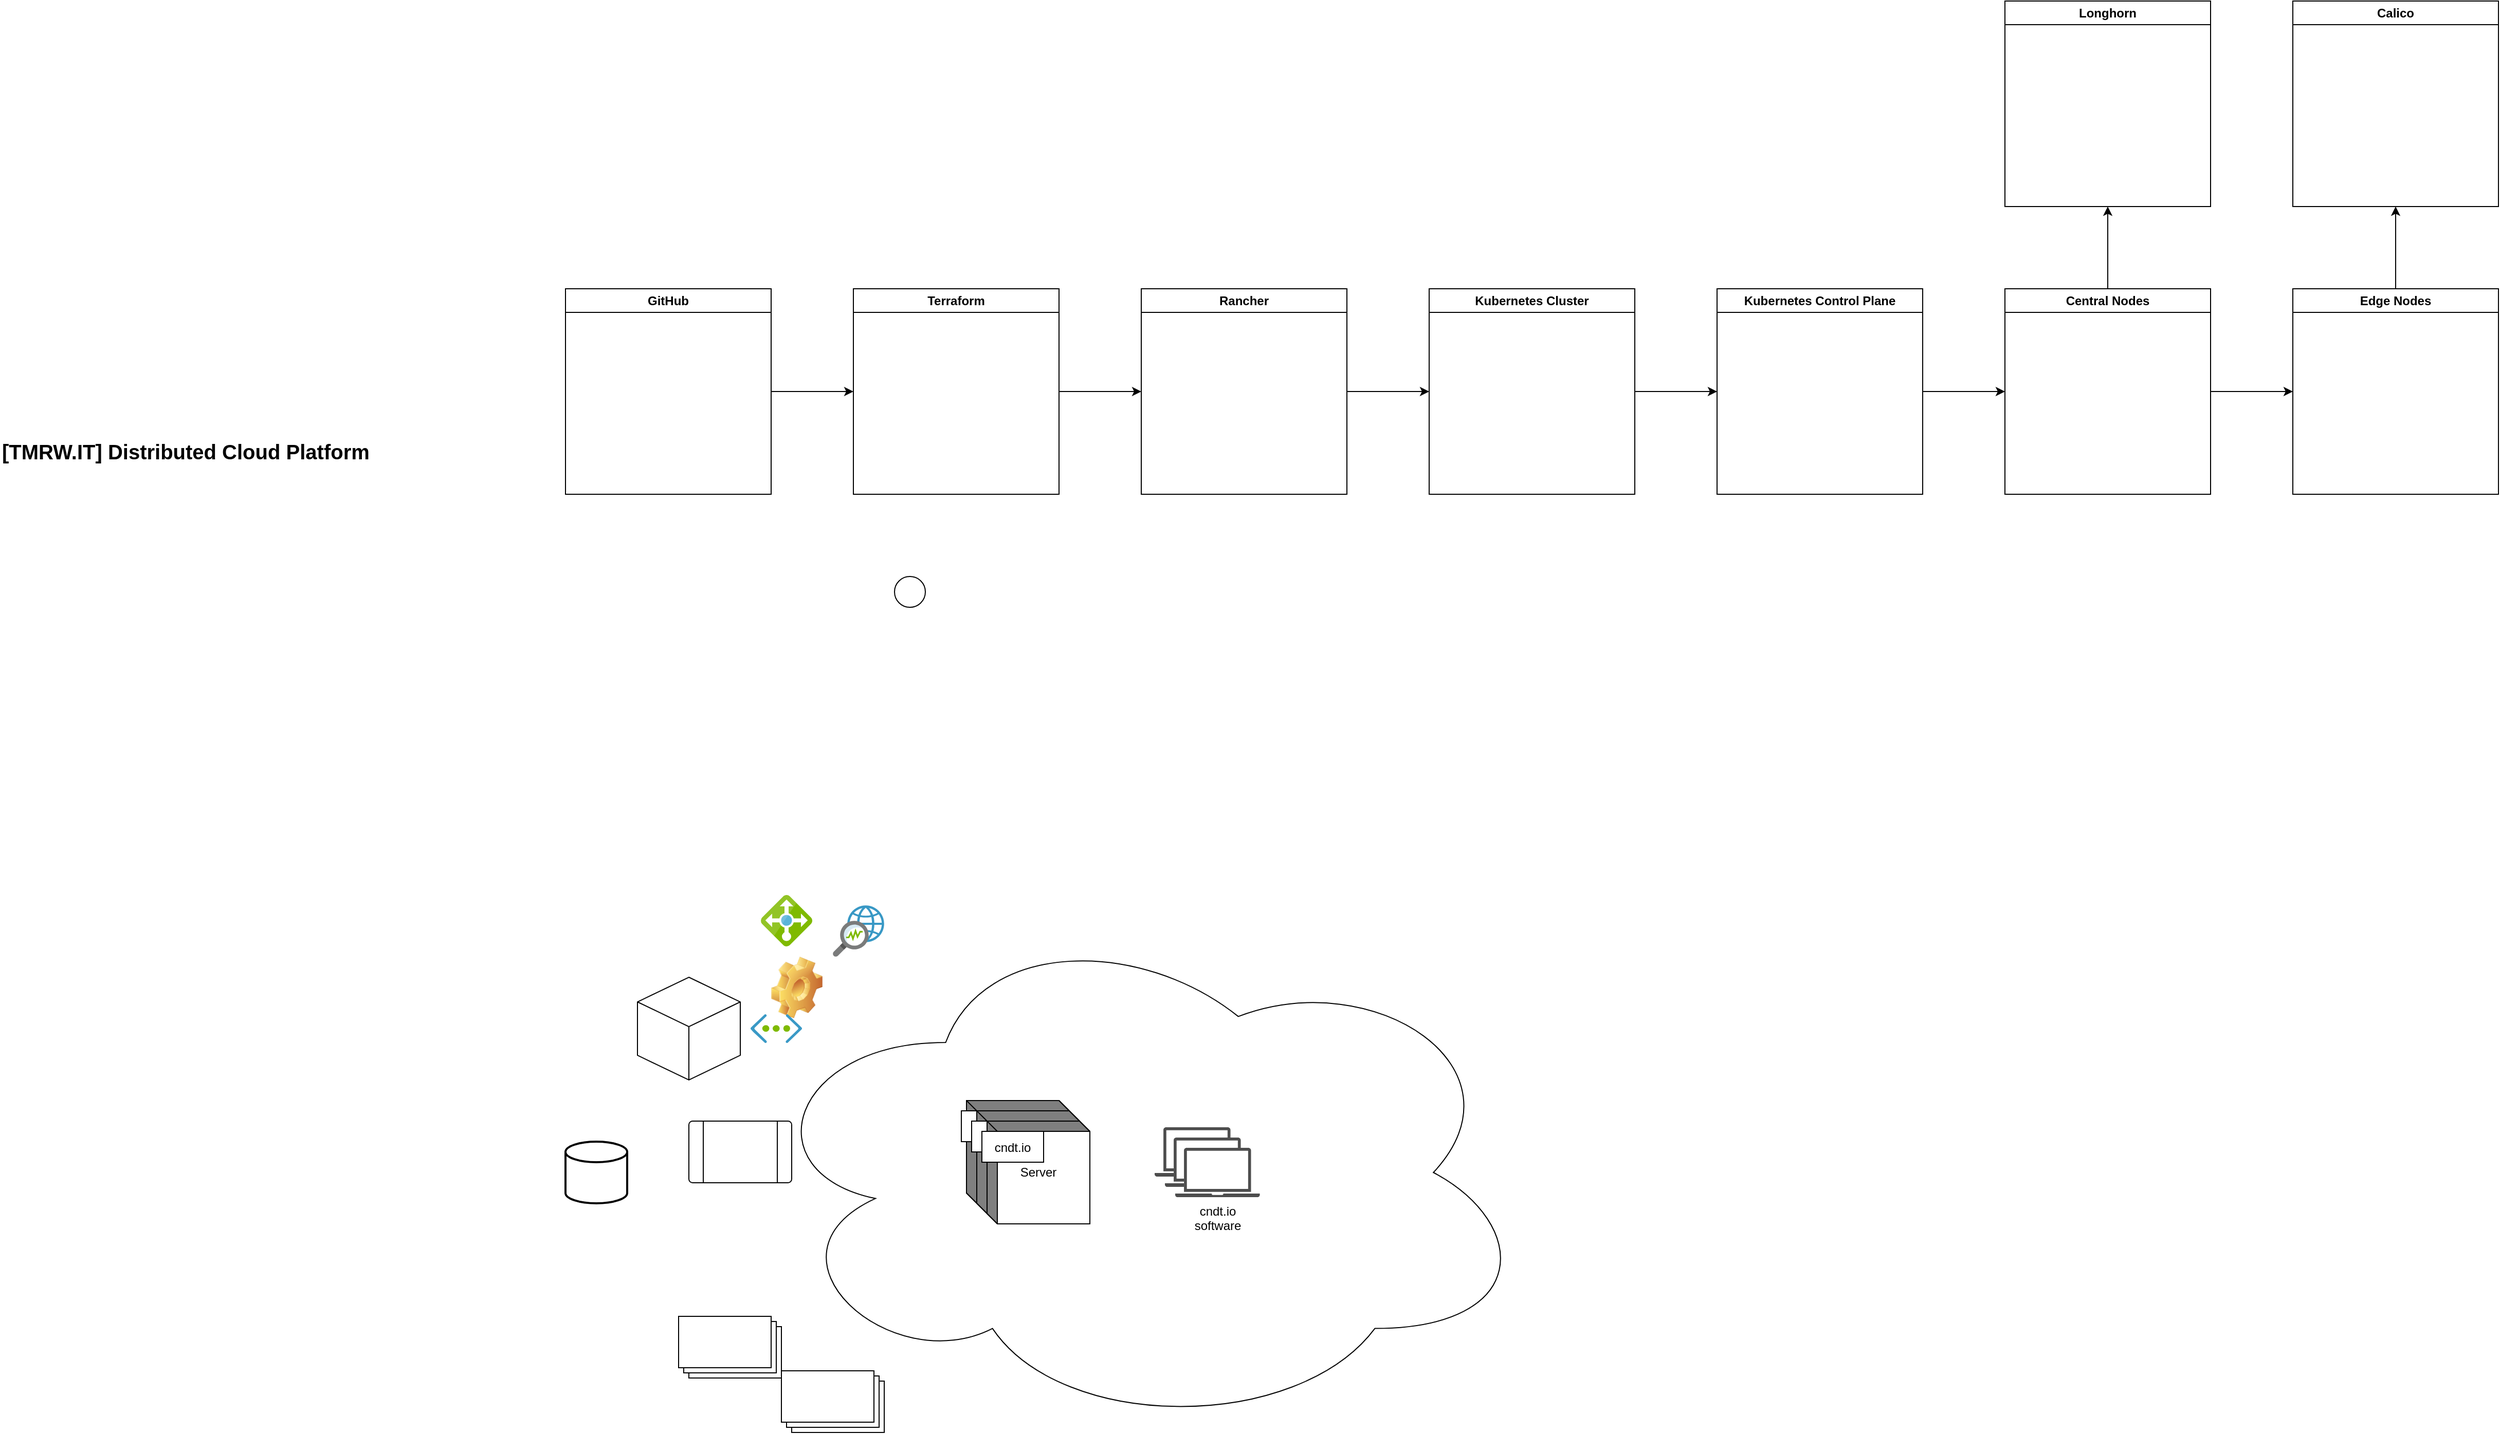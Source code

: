 <mxfile version="24.8.6">
  <diagram name="Page-1" id="wVMwYLyxr4PYHoP_r0zS">
    <mxGraphModel dx="2993" dy="2649" grid="1" gridSize="10" guides="1" tooltips="1" connect="1" arrows="1" fold="1" page="1" pageScale="1" pageWidth="850" pageHeight="1100" math="0" shadow="0">
      <root>
        <mxCell id="0" />
        <mxCell id="1" parent="0" />
        <mxCell id="title" value="[TMRW.IT] Distributed Cloud Platform" style="text;html=1;fontSize=20;fontStyle=1;" parent="1" vertex="1">
          <mxGeometry x="50" y="20" width="400" height="30" as="geometry" />
        </mxCell>
        <mxCell id="MIaoaSeqQotOdPiKlqNz-20" value="" style="ellipse;shape=cloud;whiteSpace=wrap;html=1;" vertex="1" parent="1">
          <mxGeometry x="780" y="487" width="759" height="506" as="geometry" />
        </mxCell>
        <mxCell id="MIaoaSeqQotOdPiKlqNz-65" value="" style="edgeStyle=orthogonalEdgeStyle;rounded=0;orthogonalLoop=1;jettySize=auto;html=1;" edge="1" parent="1" source="MIaoaSeqQotOdPiKlqNz-22" target="MIaoaSeqQotOdPiKlqNz-64">
          <mxGeometry relative="1" as="geometry" />
        </mxCell>
        <mxCell id="MIaoaSeqQotOdPiKlqNz-22" value="GitHub" style="swimlane;whiteSpace=wrap;html=1;" vertex="1" parent="1">
          <mxGeometry x="600" y="-120" width="200" height="200" as="geometry">
            <mxRectangle x="790" y="90" width="140" height="30" as="alternateBounds" />
          </mxGeometry>
        </mxCell>
        <mxCell id="MIaoaSeqQotOdPiKlqNz-23" value="" style="shape=image;html=1;verticalLabelPosition=bottom;verticalAlign=top;imageAspect=0;image=img/clipart/Gear_128x128.png" vertex="1" parent="1">
          <mxGeometry x="800" y="530" width="50" height="60" as="geometry" />
        </mxCell>
        <mxCell id="MIaoaSeqQotOdPiKlqNz-24" value="" style="verticalLabelPosition=bottom;verticalAlign=top;html=1;shape=mxgraph.basic.layered_rect;dx=10;outlineConnect=0;whiteSpace=wrap;" vertex="1" parent="1">
          <mxGeometry x="710" y="880" width="100" height="60" as="geometry" />
        </mxCell>
        <mxCell id="MIaoaSeqQotOdPiKlqNz-25" value="" style="html=1;shape=mxgraph.basic.isocube;isoAngle=15;" vertex="1" parent="1">
          <mxGeometry x="670" y="550" width="100" height="100" as="geometry" />
        </mxCell>
        <mxCell id="MIaoaSeqQotOdPiKlqNz-27" value="" style="verticalLabelPosition=bottom;verticalAlign=top;html=1;shape=mxgraph.basic.layered_rect;dx=10;outlineConnect=0;whiteSpace=wrap;" vertex="1" parent="1">
          <mxGeometry x="810" y="933" width="100" height="60" as="geometry" />
        </mxCell>
        <mxCell id="MIaoaSeqQotOdPiKlqNz-28" value="" style="strokeWidth=2;html=1;shape=mxgraph.flowchart.database;whiteSpace=wrap;" vertex="1" parent="1">
          <mxGeometry x="600" y="710" width="60" height="60" as="geometry" />
        </mxCell>
        <mxCell id="MIaoaSeqQotOdPiKlqNz-29" value="" style="verticalLabelPosition=bottom;verticalAlign=top;html=1;shape=process;whiteSpace=wrap;rounded=1;size=0.14;arcSize=6;" vertex="1" parent="1">
          <mxGeometry x="720" y="690" width="100" height="60" as="geometry" />
        </mxCell>
        <mxCell id="MIaoaSeqQotOdPiKlqNz-32" value="" style="shape=ellipse;html=1;dashed=0;whiteSpace=wrap;perimeter=ellipsePerimeter;" vertex="1" parent="1">
          <mxGeometry x="920" y="160" width="30" height="30" as="geometry" />
        </mxCell>
        <mxCell id="MIaoaSeqQotOdPiKlqNz-35" value="" style="image;sketch=0;aspect=fixed;html=1;points=[];align=center;fontSize=12;image=img/lib/mscae/Load_Balancer_feature.svg;" vertex="1" parent="1">
          <mxGeometry x="790" y="470" width="50" height="50" as="geometry" />
        </mxCell>
        <mxCell id="MIaoaSeqQotOdPiKlqNz-36" value="" style="image;sketch=0;aspect=fixed;html=1;points=[];align=center;fontSize=12;image=img/lib/mscae/Network_watcher.svg;" vertex="1" parent="1">
          <mxGeometry x="860" y="480" width="50" height="50" as="geometry" />
        </mxCell>
        <mxCell id="MIaoaSeqQotOdPiKlqNz-37" value="" style="image;sketch=0;aspect=fixed;html=1;points=[];align=center;fontSize=12;image=img/lib/mscae/Virtual_Network.svg;" vertex="1" parent="1">
          <mxGeometry x="780" y="586" width="50" height="28.0" as="geometry" />
        </mxCell>
        <mxCell id="MIaoaSeqQotOdPiKlqNz-62" value="" style="group" vertex="1" connectable="0" parent="1">
          <mxGeometry x="1173" y="696" width="102.29" height="68" as="geometry" />
        </mxCell>
        <mxCell id="MIaoaSeqQotOdPiKlqNz-58" value="" style="sketch=0;pointerEvents=1;shadow=0;dashed=0;html=1;strokeColor=none;fillColor=#4D4D4D;labelPosition=center;verticalLabelPosition=bottom;verticalAlign=top;align=center;outlineConnect=0;shape=mxgraph.veeam2.laptop;" vertex="1" parent="MIaoaSeqQotOdPiKlqNz-62">
          <mxGeometry width="82.29" height="48" as="geometry" />
        </mxCell>
        <mxCell id="MIaoaSeqQotOdPiKlqNz-59" value="" style="sketch=0;pointerEvents=1;shadow=0;dashed=0;html=1;strokeColor=none;fillColor=#4D4D4D;labelPosition=center;verticalLabelPosition=bottom;verticalAlign=top;align=center;outlineConnect=0;shape=mxgraph.veeam2.laptop;" vertex="1" parent="MIaoaSeqQotOdPiKlqNz-62">
          <mxGeometry x="10" y="10" width="82.29" height="48" as="geometry" />
        </mxCell>
        <mxCell id="MIaoaSeqQotOdPiKlqNz-60" value="cndt.io&lt;br&gt;software" style="sketch=0;pointerEvents=1;shadow=0;dashed=0;html=1;strokeColor=none;fillColor=#4D4D4D;labelPosition=center;verticalLabelPosition=bottom;verticalAlign=top;align=center;outlineConnect=0;shape=mxgraph.veeam2.laptop;" vertex="1" parent="MIaoaSeqQotOdPiKlqNz-62">
          <mxGeometry x="20" y="20" width="82.29" height="48" as="geometry" />
        </mxCell>
        <mxCell id="MIaoaSeqQotOdPiKlqNz-63" value="" style="group" vertex="1" connectable="0" parent="1">
          <mxGeometry x="990" y="670" width="120" height="120" as="geometry" />
        </mxCell>
        <mxCell id="MIaoaSeqQotOdPiKlqNz-33" value="Server" style="html=1;dashed=0;whiteSpace=wrap;shape=mxgraph.dfd.externalEntity" vertex="1" parent="MIaoaSeqQotOdPiKlqNz-63">
          <mxGeometry width="100" height="100" as="geometry" />
        </mxCell>
        <mxCell id="MIaoaSeqQotOdPiKlqNz-34" value="cndt.io" style="autosize=1;part=1;resizable=0;strokeColor=inherit;fillColor=inherit;gradientColor=inherit;" vertex="1" parent="MIaoaSeqQotOdPiKlqNz-33">
          <mxGeometry width="60" height="30" relative="1" as="geometry">
            <mxPoint x="-5" y="10" as="offset" />
          </mxGeometry>
        </mxCell>
        <mxCell id="MIaoaSeqQotOdPiKlqNz-41" value="Server" style="html=1;dashed=0;whiteSpace=wrap;shape=mxgraph.dfd.externalEntity" vertex="1" parent="MIaoaSeqQotOdPiKlqNz-63">
          <mxGeometry x="10" y="10" width="100" height="100" as="geometry" />
        </mxCell>
        <mxCell id="MIaoaSeqQotOdPiKlqNz-42" value="cndt.io" style="autosize=1;part=1;resizable=0;strokeColor=inherit;fillColor=inherit;gradientColor=inherit;" vertex="1" parent="MIaoaSeqQotOdPiKlqNz-41">
          <mxGeometry width="60" height="30" relative="1" as="geometry">
            <mxPoint x="-5" y="10" as="offset" />
          </mxGeometry>
        </mxCell>
        <mxCell id="MIaoaSeqQotOdPiKlqNz-43" value="Server" style="html=1;dashed=0;whiteSpace=wrap;shape=mxgraph.dfd.externalEntity" vertex="1" parent="MIaoaSeqQotOdPiKlqNz-63">
          <mxGeometry x="20" y="20" width="100" height="100" as="geometry" />
        </mxCell>
        <mxCell id="MIaoaSeqQotOdPiKlqNz-44" value="cndt.io" style="autosize=1;part=1;resizable=0;strokeColor=inherit;fillColor=inherit;gradientColor=inherit;" vertex="1" parent="MIaoaSeqQotOdPiKlqNz-43">
          <mxGeometry width="60" height="30" relative="1" as="geometry">
            <mxPoint x="-5" y="10" as="offset" />
          </mxGeometry>
        </mxCell>
        <mxCell id="MIaoaSeqQotOdPiKlqNz-68" value="" style="edgeStyle=orthogonalEdgeStyle;rounded=0;orthogonalLoop=1;jettySize=auto;html=1;" edge="1" parent="1" source="MIaoaSeqQotOdPiKlqNz-64" target="MIaoaSeqQotOdPiKlqNz-67">
          <mxGeometry relative="1" as="geometry" />
        </mxCell>
        <mxCell id="MIaoaSeqQotOdPiKlqNz-64" value="Terraform" style="swimlane;whiteSpace=wrap;html=1;" vertex="1" parent="1">
          <mxGeometry x="880" y="-120" width="200" height="200" as="geometry">
            <mxRectangle x="790" y="90" width="140" height="30" as="alternateBounds" />
          </mxGeometry>
        </mxCell>
        <mxCell id="MIaoaSeqQotOdPiKlqNz-70" value="" style="edgeStyle=orthogonalEdgeStyle;rounded=0;orthogonalLoop=1;jettySize=auto;html=1;" edge="1" parent="1" source="MIaoaSeqQotOdPiKlqNz-67" target="MIaoaSeqQotOdPiKlqNz-69">
          <mxGeometry relative="1" as="geometry" />
        </mxCell>
        <mxCell id="MIaoaSeqQotOdPiKlqNz-67" value="Rancher" style="swimlane;whiteSpace=wrap;html=1;" vertex="1" parent="1">
          <mxGeometry x="1160" y="-120" width="200" height="200" as="geometry">
            <mxRectangle x="790" y="90" width="140" height="30" as="alternateBounds" />
          </mxGeometry>
        </mxCell>
        <mxCell id="MIaoaSeqQotOdPiKlqNz-72" value="" style="edgeStyle=orthogonalEdgeStyle;rounded=0;orthogonalLoop=1;jettySize=auto;html=1;" edge="1" parent="1" source="MIaoaSeqQotOdPiKlqNz-69" target="MIaoaSeqQotOdPiKlqNz-71">
          <mxGeometry relative="1" as="geometry" />
        </mxCell>
        <mxCell id="MIaoaSeqQotOdPiKlqNz-69" value="Kubernetes Cluster" style="swimlane;whiteSpace=wrap;html=1;" vertex="1" parent="1">
          <mxGeometry x="1440" y="-120" width="200" height="200" as="geometry">
            <mxRectangle x="790" y="90" width="140" height="30" as="alternateBounds" />
          </mxGeometry>
        </mxCell>
        <mxCell id="MIaoaSeqQotOdPiKlqNz-74" value="" style="edgeStyle=orthogonalEdgeStyle;rounded=0;orthogonalLoop=1;jettySize=auto;html=1;" edge="1" parent="1" source="MIaoaSeqQotOdPiKlqNz-71" target="MIaoaSeqQotOdPiKlqNz-73">
          <mxGeometry relative="1" as="geometry" />
        </mxCell>
        <mxCell id="MIaoaSeqQotOdPiKlqNz-71" value="Kubernetes Control Plane" style="swimlane;whiteSpace=wrap;html=1;" vertex="1" parent="1">
          <mxGeometry x="1720" y="-120" width="200" height="200" as="geometry">
            <mxRectangle x="790" y="90" width="140" height="30" as="alternateBounds" />
          </mxGeometry>
        </mxCell>
        <mxCell id="MIaoaSeqQotOdPiKlqNz-76" value="" style="edgeStyle=orthogonalEdgeStyle;rounded=0;orthogonalLoop=1;jettySize=auto;html=1;" edge="1" parent="1" source="MIaoaSeqQotOdPiKlqNz-73" target="MIaoaSeqQotOdPiKlqNz-75">
          <mxGeometry relative="1" as="geometry" />
        </mxCell>
        <mxCell id="MIaoaSeqQotOdPiKlqNz-78" value="" style="edgeStyle=orthogonalEdgeStyle;rounded=0;orthogonalLoop=1;jettySize=auto;html=1;" edge="1" parent="1" source="MIaoaSeqQotOdPiKlqNz-73" target="MIaoaSeqQotOdPiKlqNz-77">
          <mxGeometry relative="1" as="geometry" />
        </mxCell>
        <mxCell id="MIaoaSeqQotOdPiKlqNz-73" value="Central Nodes" style="swimlane;whiteSpace=wrap;html=1;" vertex="1" parent="1">
          <mxGeometry x="2000" y="-120" width="200" height="200" as="geometry">
            <mxRectangle x="790" y="90" width="140" height="30" as="alternateBounds" />
          </mxGeometry>
        </mxCell>
        <mxCell id="MIaoaSeqQotOdPiKlqNz-80" value="" style="edgeStyle=orthogonalEdgeStyle;rounded=0;orthogonalLoop=1;jettySize=auto;html=1;" edge="1" parent="1" source="MIaoaSeqQotOdPiKlqNz-75" target="MIaoaSeqQotOdPiKlqNz-79">
          <mxGeometry relative="1" as="geometry" />
        </mxCell>
        <mxCell id="MIaoaSeqQotOdPiKlqNz-75" value="Edge Nodes" style="swimlane;whiteSpace=wrap;html=1;" vertex="1" parent="1">
          <mxGeometry x="2280" y="-120" width="200" height="200" as="geometry">
            <mxRectangle x="790" y="90" width="140" height="30" as="alternateBounds" />
          </mxGeometry>
        </mxCell>
        <mxCell id="MIaoaSeqQotOdPiKlqNz-77" value="Longhorn" style="swimlane;whiteSpace=wrap;html=1;" vertex="1" parent="1">
          <mxGeometry x="2000" y="-400" width="200" height="200" as="geometry">
            <mxRectangle x="790" y="90" width="140" height="30" as="alternateBounds" />
          </mxGeometry>
        </mxCell>
        <mxCell id="MIaoaSeqQotOdPiKlqNz-79" value="Calico" style="swimlane;whiteSpace=wrap;html=1;" vertex="1" parent="1">
          <mxGeometry x="2280" y="-400" width="200" height="200" as="geometry">
            <mxRectangle x="790" y="90" width="140" height="30" as="alternateBounds" />
          </mxGeometry>
        </mxCell>
      </root>
    </mxGraphModel>
  </diagram>
</mxfile>
